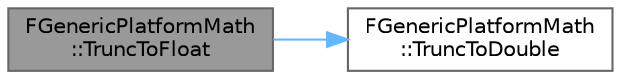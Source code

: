 digraph "FGenericPlatformMath::TruncToFloat"
{
 // INTERACTIVE_SVG=YES
 // LATEX_PDF_SIZE
  bgcolor="transparent";
  edge [fontname=Helvetica,fontsize=10,labelfontname=Helvetica,labelfontsize=10];
  node [fontname=Helvetica,fontsize=10,shape=box,height=0.2,width=0.4];
  rankdir="LR";
  Node1 [id="Node000001",label="FGenericPlatformMath\l::TruncToFloat",height=0.2,width=0.4,color="gray40", fillcolor="grey60", style="filled", fontcolor="black",tooltip=" "];
  Node1 -> Node2 [id="edge1_Node000001_Node000002",color="steelblue1",style="solid",tooltip=" "];
  Node2 [id="Node000002",label="FGenericPlatformMath\l::TruncToDouble",height=0.2,width=0.4,color="grey40", fillcolor="white", style="filled",URL="$dd/d7b/structFGenericPlatformMath.html#a9fc001cb7c82c98cda67d86d16ba41d4",tooltip="Converts a double to an integer value with truncation towards zero."];
}
